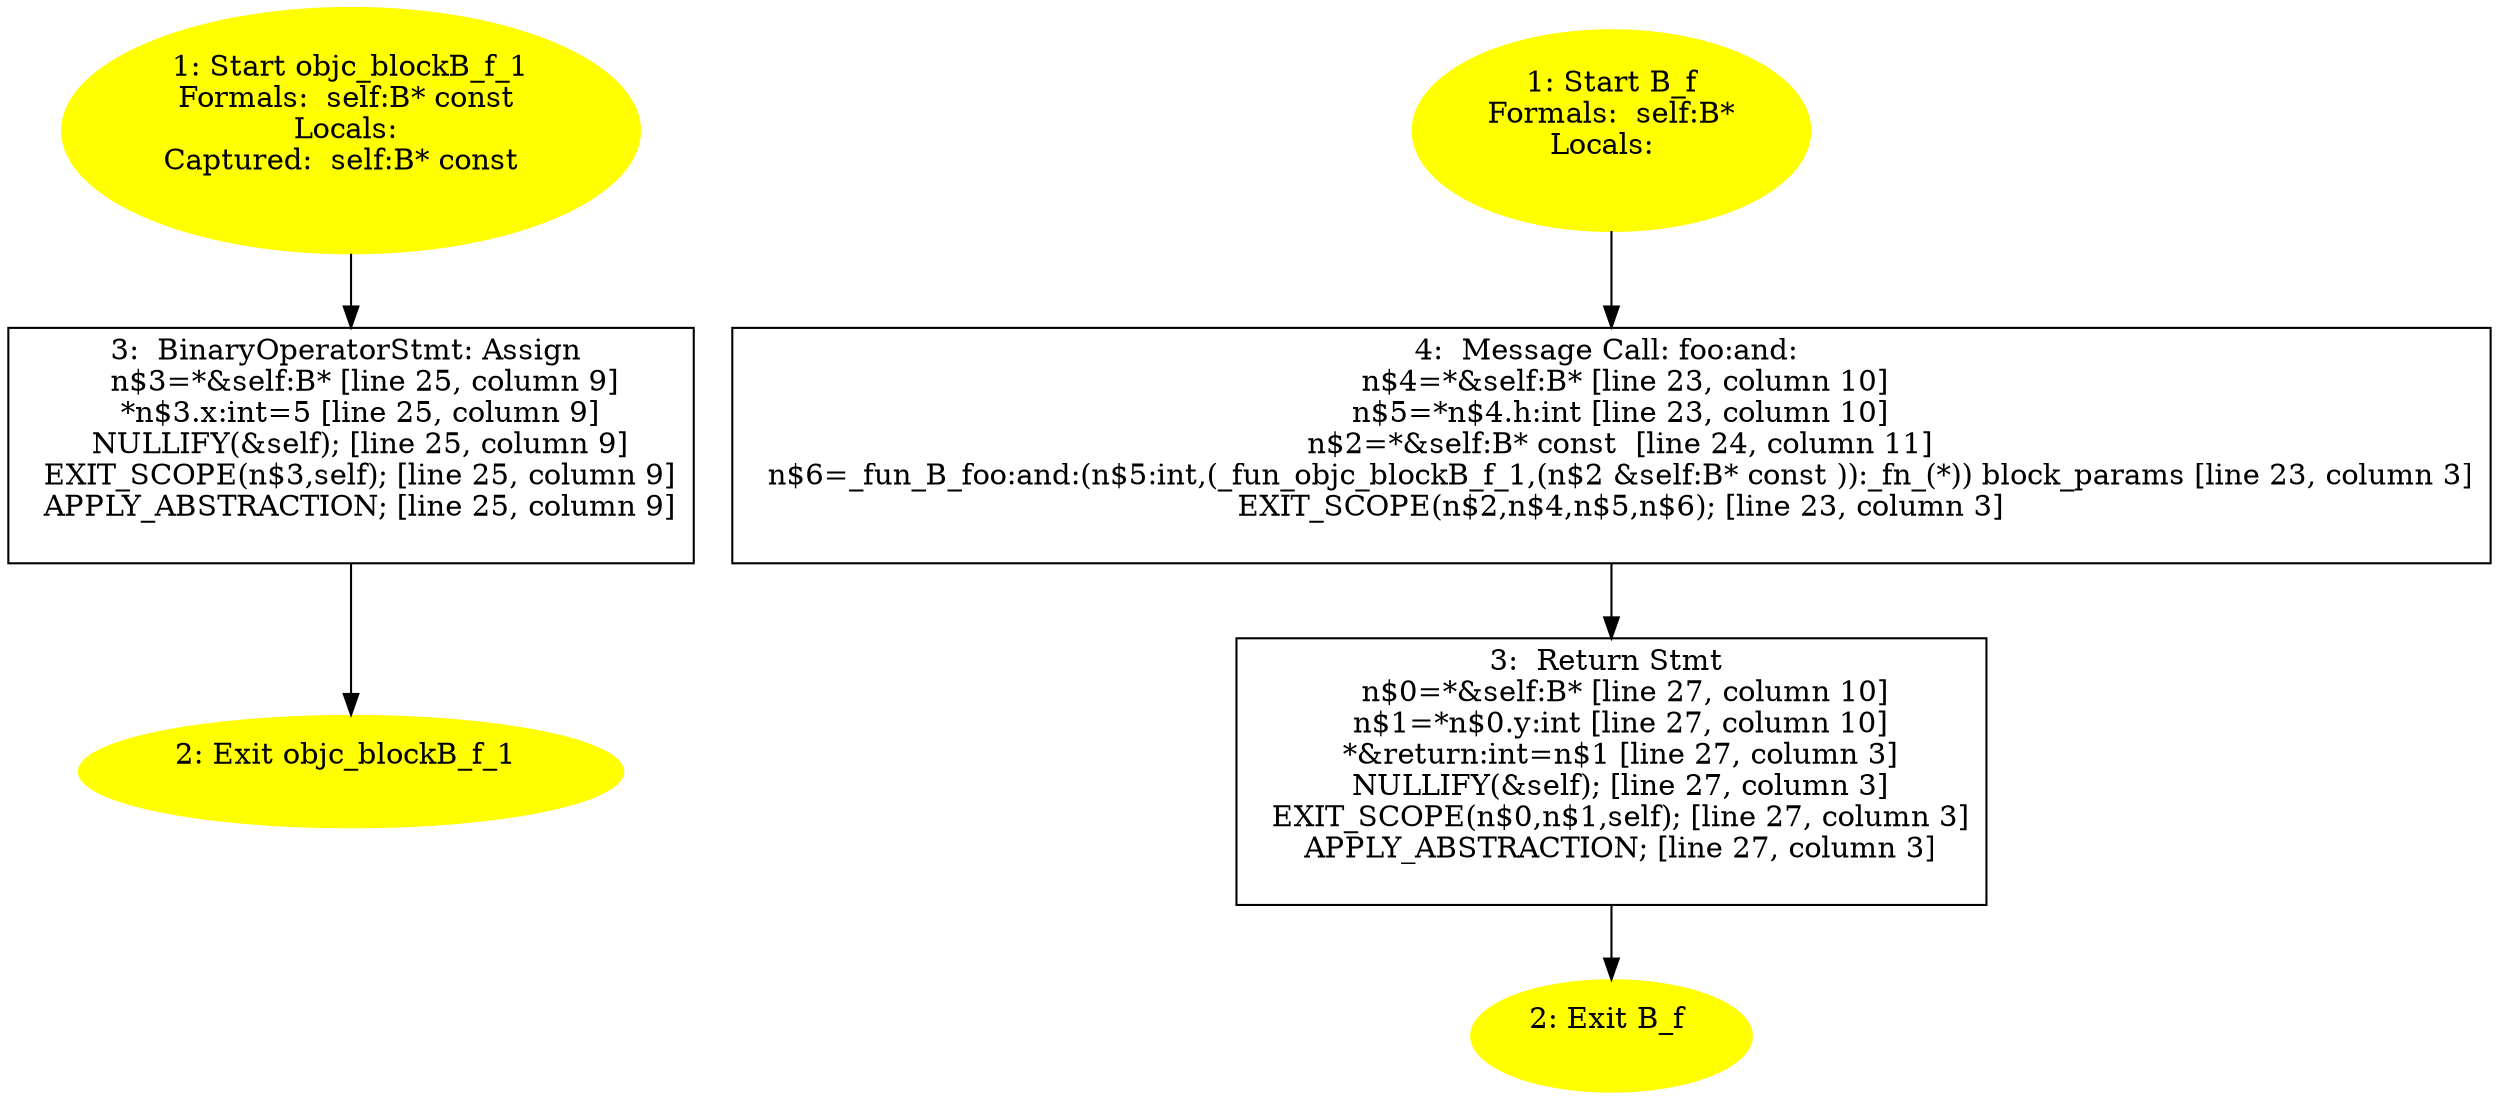 /* @generated */
digraph cfg {
"objc_blockB_f_1(class B).6b5af83d1cf19e8038483ea8b08b7439_1" [label="1: Start objc_blockB_f_1\nFormals:  self:B* const \nLocals: \nCaptured:  self:B* const  \n  " color=yellow style=filled]
	

	 "objc_blockB_f_1(class B).6b5af83d1cf19e8038483ea8b08b7439_1" -> "objc_blockB_f_1(class B).6b5af83d1cf19e8038483ea8b08b7439_3" ;
"objc_blockB_f_1(class B).6b5af83d1cf19e8038483ea8b08b7439_2" [label="2: Exit objc_blockB_f_1 \n  " color=yellow style=filled]
	

"objc_blockB_f_1(class B).6b5af83d1cf19e8038483ea8b08b7439_3" [label="3:  BinaryOperatorStmt: Assign \n   n$3=*&self:B* [line 25, column 9]\n  *n$3.x:int=5 [line 25, column 9]\n  NULLIFY(&self); [line 25, column 9]\n  EXIT_SCOPE(n$3,self); [line 25, column 9]\n  APPLY_ABSTRACTION; [line 25, column 9]\n " shape="box"]
	

	 "objc_blockB_f_1(class B).6b5af83d1cf19e8038483ea8b08b7439_3" -> "objc_blockB_f_1(class B).6b5af83d1cf19e8038483ea8b08b7439_2" ;
"f#B#instance.f1371ff5e7f410d3df6a2e71ff0a814e_1" [label="1: Start B_f\nFormals:  self:B*\nLocals:  \n  " color=yellow style=filled]
	

	 "f#B#instance.f1371ff5e7f410d3df6a2e71ff0a814e_1" -> "f#B#instance.f1371ff5e7f410d3df6a2e71ff0a814e_4" ;
"f#B#instance.f1371ff5e7f410d3df6a2e71ff0a814e_2" [label="2: Exit B_f \n  " color=yellow style=filled]
	

"f#B#instance.f1371ff5e7f410d3df6a2e71ff0a814e_3" [label="3:  Return Stmt \n   n$0=*&self:B* [line 27, column 10]\n  n$1=*n$0.y:int [line 27, column 10]\n  *&return:int=n$1 [line 27, column 3]\n  NULLIFY(&self); [line 27, column 3]\n  EXIT_SCOPE(n$0,n$1,self); [line 27, column 3]\n  APPLY_ABSTRACTION; [line 27, column 3]\n " shape="box"]
	

	 "f#B#instance.f1371ff5e7f410d3df6a2e71ff0a814e_3" -> "f#B#instance.f1371ff5e7f410d3df6a2e71ff0a814e_2" ;
"f#B#instance.f1371ff5e7f410d3df6a2e71ff0a814e_4" [label="4:  Message Call: foo:and: \n   n$4=*&self:B* [line 23, column 10]\n  n$5=*n$4.h:int [line 23, column 10]\n  n$2=*&self:B* const  [line 24, column 11]\n  n$6=_fun_B_foo:and:(n$5:int,(_fun_objc_blockB_f_1,(n$2 &self:B* const )):_fn_(*)) block_params [line 23, column 3]\n  EXIT_SCOPE(n$2,n$4,n$5,n$6); [line 23, column 3]\n " shape="box"]
	

	 "f#B#instance.f1371ff5e7f410d3df6a2e71ff0a814e_4" -> "f#B#instance.f1371ff5e7f410d3df6a2e71ff0a814e_3" ;
}
